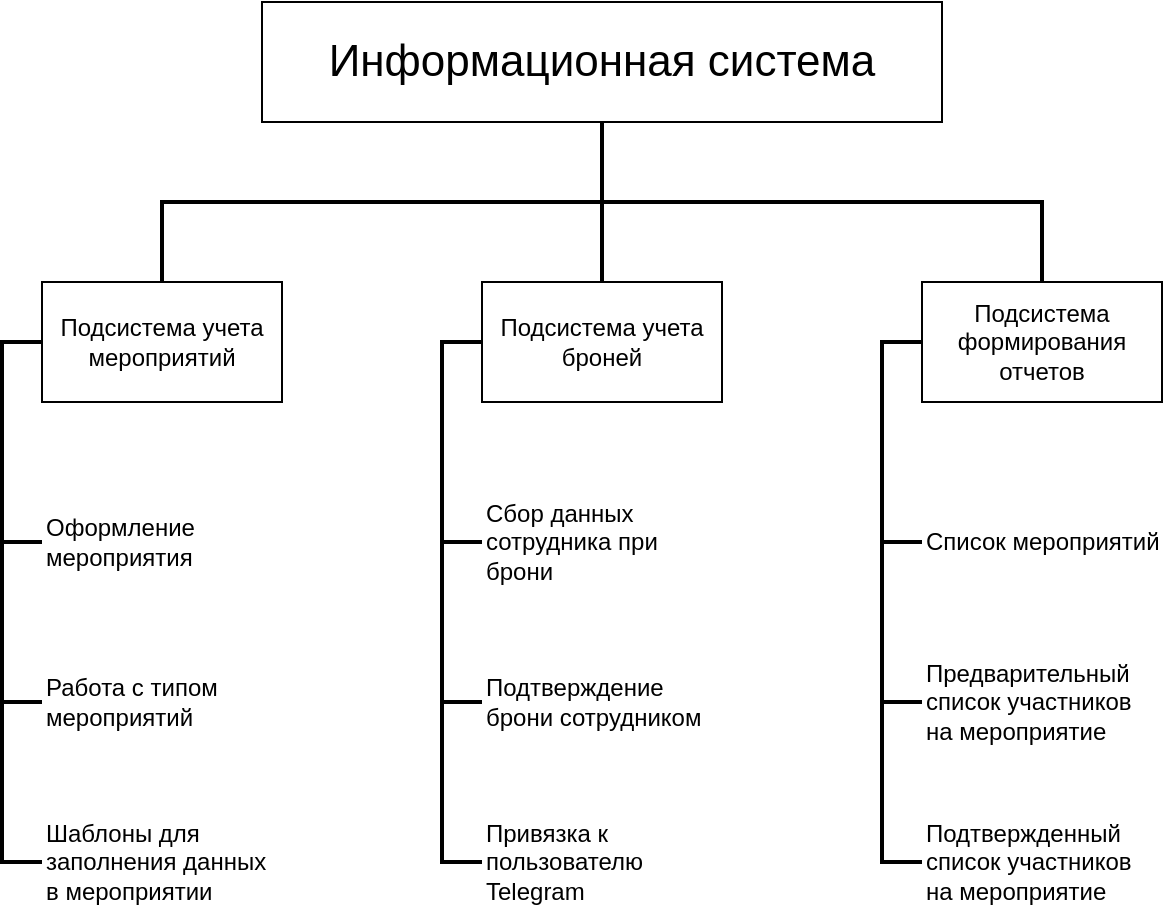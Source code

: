 <mxfile version="21.6.8" type="device">
  <diagram name="Page-1" id="64c3da0e-402f-94eb-ee01-a36477274f13">
    <mxGraphModel dx="1219" dy="722" grid="1" gridSize="10" guides="1" tooltips="1" connect="1" arrows="1" fold="1" page="1" pageScale="1" pageWidth="1169" pageHeight="826" background="none" math="0" shadow="0">
      <root>
        <mxCell id="0" />
        <mxCell id="1" parent="0" />
        <mxCell id="2" value="Информационная система" style="whiteSpace=wrap;rounded=0;shadow=0;strokeColor=default;fontStyle=0;fontSize=22;labelBackgroundColor=none;" parent="1" vertex="1">
          <mxGeometry x="430" y="30" width="340" height="60" as="geometry" />
        </mxCell>
        <mxCell id="43" value="Подсистема учета броней" style="whiteSpace=wrap;rounded=0;strokeColor=default;shadow=0;labelBackgroundColor=none;" parent="1" vertex="1">
          <mxGeometry x="540.0" y="170.0" width="120" height="60" as="geometry" />
        </mxCell>
        <mxCell id="45" value="Сбор данных сотрудника при брони" style="whiteSpace=wrap;rounded=0;strokeColor=none;shadow=0;fontStyle=0;labelBackgroundColor=none;align=left;fillColor=none;" parent="1" vertex="1">
          <mxGeometry x="540.0" y="270.0" width="120" height="60" as="geometry" />
        </mxCell>
        <mxCell id="46" value="Подтверждение брони сотрудником" style="whiteSpace=wrap;rounded=0;strokeColor=none;shadow=0;fontStyle=0;labelBackgroundColor=none;align=left;fillColor=none;" parent="1" vertex="1">
          <mxGeometry x="540.0" y="350.0" width="120" height="60" as="geometry" />
        </mxCell>
        <mxCell id="47" value="Привязка к пользователю Telegram" style="whiteSpace=wrap;rounded=0;strokeColor=none;shadow=0;fontStyle=0;labelBackgroundColor=none;align=left;fillColor=none;" parent="1" vertex="1">
          <mxGeometry x="540.0" y="430.0" width="120" height="60" as="geometry" />
        </mxCell>
        <mxCell id="118" value="" style="edgeStyle=elbowEdgeStyle;elbow=horizontal;rounded=0;fontColor=default;endArrow=none;endFill=0;strokeWidth=2;labelBackgroundColor=none;shadow=0;strokeColor=default;" parent="1" source="43" target="45" edge="1">
          <mxGeometry width="100" height="100" relative="1" as="geometry">
            <mxPoint x="520" y="200.0" as="sourcePoint" />
            <mxPoint x="530.0" y="300" as="targetPoint" />
            <Array as="points">
              <mxPoint x="520" y="250" />
            </Array>
          </mxGeometry>
        </mxCell>
        <mxCell id="119" value="" style="edgeStyle=elbowEdgeStyle;elbow=horizontal;rounded=0;fontColor=default;endArrow=none;endFill=0;strokeWidth=2;labelBackgroundColor=none;shadow=0;strokeColor=default;" parent="1" source="43" target="46" edge="1">
          <mxGeometry width="100" height="100" relative="1" as="geometry">
            <mxPoint x="530" y="200" as="sourcePoint" />
            <mxPoint x="530.0" y="380" as="targetPoint" />
            <Array as="points">
              <mxPoint x="520" y="290" />
            </Array>
          </mxGeometry>
        </mxCell>
        <mxCell id="122" value="" style="edgeStyle=elbowEdgeStyle;elbow=horizontal;rounded=0;fontColor=default;endArrow=none;endFill=0;strokeWidth=2;labelBackgroundColor=none;shadow=0;strokeColor=default;" parent="1" source="43" target="47" edge="1">
          <mxGeometry width="100" height="100" relative="1" as="geometry">
            <mxPoint x="530" y="200" as="sourcePoint" />
            <mxPoint x="530.0" y="460" as="targetPoint" />
            <Array as="points">
              <mxPoint x="520" y="340" />
            </Array>
          </mxGeometry>
        </mxCell>
        <mxCell id="229" value="" style="edgeStyle=elbowEdgeStyle;elbow=vertical;rounded=0;fontColor=default;endArrow=none;endFill=0;strokeWidth=2;labelBackgroundColor=none;shadow=0;strokeColor=default;" parent="1" source="2" target="sAL2I3ah8z5yQ1s5sf8g-231" edge="1">
          <mxGeometry width="100" height="100" relative="1" as="geometry">
            <mxPoint x="540" y="140" as="sourcePoint" />
            <mxPoint x="230" y="170.0" as="targetPoint" />
          </mxGeometry>
        </mxCell>
        <mxCell id="230" value="" style="edgeStyle=elbowEdgeStyle;elbow=vertical;rounded=0;fontColor=default;endArrow=none;endFill=0;strokeWidth=2;labelBackgroundColor=none;shadow=0;strokeColor=default;" parent="1" source="2" target="43" edge="1">
          <mxGeometry width="100" height="100" relative="1" as="geometry">
            <mxPoint x="550" y="150" as="sourcePoint" />
            <mxPoint x="600" y="170.0" as="targetPoint" />
          </mxGeometry>
        </mxCell>
        <mxCell id="231" value="" style="edgeStyle=elbowEdgeStyle;elbow=vertical;rounded=0;fontColor=default;endArrow=none;endFill=0;strokeWidth=2;labelBackgroundColor=none;shadow=0;strokeColor=default;" parent="1" source="2" target="sAL2I3ah8z5yQ1s5sf8g-242" edge="1">
          <mxGeometry width="100" height="100" relative="1" as="geometry">
            <mxPoint x="560" y="160" as="sourcePoint" />
            <mxPoint x="970" y="170.0" as="targetPoint" />
          </mxGeometry>
        </mxCell>
        <mxCell id="sAL2I3ah8z5yQ1s5sf8g-231" value="Подсистема учета мероприятий" style="whiteSpace=wrap;rounded=0;strokeColor=default;shadow=0;labelBackgroundColor=none;" vertex="1" parent="1">
          <mxGeometry x="320.0" y="170.0" width="120" height="60" as="geometry" />
        </mxCell>
        <mxCell id="sAL2I3ah8z5yQ1s5sf8g-232" value="Оформление мероприятия" style="whiteSpace=wrap;rounded=0;strokeColor=none;shadow=0;fontStyle=0;labelBackgroundColor=none;fillColor=none;align=left;" vertex="1" parent="1">
          <mxGeometry x="320.0" y="270.0" width="120" height="60" as="geometry" />
        </mxCell>
        <mxCell id="sAL2I3ah8z5yQ1s5sf8g-233" value="Работа с типом мероприятий" style="whiteSpace=wrap;rounded=0;strokeColor=none;shadow=0;fontStyle=0;labelBackgroundColor=none;align=left;fillColor=none;" vertex="1" parent="1">
          <mxGeometry x="320.0" y="350.0" width="120" height="60" as="geometry" />
        </mxCell>
        <mxCell id="sAL2I3ah8z5yQ1s5sf8g-234" value="Шаблоны для заполнения данных в мероприятии" style="whiteSpace=wrap;rounded=0;strokeColor=none;shadow=0;fontStyle=0;labelBackgroundColor=none;align=left;fillColor=none;" vertex="1" parent="1">
          <mxGeometry x="320.0" y="430.0" width="120" height="60" as="geometry" />
        </mxCell>
        <mxCell id="sAL2I3ah8z5yQ1s5sf8g-237" value="" style="edgeStyle=elbowEdgeStyle;elbow=horizontal;rounded=0;fontColor=default;endArrow=none;endFill=0;strokeWidth=2;labelBackgroundColor=none;shadow=0;strokeColor=default;" edge="1" parent="1" source="sAL2I3ah8z5yQ1s5sf8g-231" target="sAL2I3ah8z5yQ1s5sf8g-232">
          <mxGeometry width="100" height="100" relative="1" as="geometry">
            <mxPoint x="300" y="200.0" as="sourcePoint" />
            <mxPoint x="310.0" y="300" as="targetPoint" />
            <Array as="points">
              <mxPoint x="300" y="250" />
            </Array>
          </mxGeometry>
        </mxCell>
        <mxCell id="sAL2I3ah8z5yQ1s5sf8g-238" value="" style="edgeStyle=elbowEdgeStyle;elbow=horizontal;rounded=0;fontColor=default;endArrow=none;endFill=0;strokeWidth=2;labelBackgroundColor=none;shadow=0;strokeColor=default;" edge="1" parent="1" source="sAL2I3ah8z5yQ1s5sf8g-231" target="sAL2I3ah8z5yQ1s5sf8g-233">
          <mxGeometry width="100" height="100" relative="1" as="geometry">
            <mxPoint x="310" y="200" as="sourcePoint" />
            <mxPoint x="310.0" y="380" as="targetPoint" />
            <Array as="points">
              <mxPoint x="300" y="290" />
            </Array>
          </mxGeometry>
        </mxCell>
        <mxCell id="sAL2I3ah8z5yQ1s5sf8g-241" value="" style="edgeStyle=elbowEdgeStyle;elbow=horizontal;rounded=0;fontColor=default;endArrow=none;endFill=0;strokeWidth=2;labelBackgroundColor=none;shadow=0;strokeColor=default;" edge="1" parent="1" source="sAL2I3ah8z5yQ1s5sf8g-231" target="sAL2I3ah8z5yQ1s5sf8g-234">
          <mxGeometry width="100" height="100" relative="1" as="geometry">
            <mxPoint x="310" y="200" as="sourcePoint" />
            <mxPoint x="310.0" y="460" as="targetPoint" />
            <Array as="points">
              <mxPoint x="300" y="340" />
            </Array>
          </mxGeometry>
        </mxCell>
        <mxCell id="sAL2I3ah8z5yQ1s5sf8g-242" value="Подсистема формирования отчетов" style="whiteSpace=wrap;rounded=0;strokeColor=default;shadow=0;labelBackgroundColor=none;" vertex="1" parent="1">
          <mxGeometry x="760.0" y="170.0" width="120" height="60" as="geometry" />
        </mxCell>
        <mxCell id="sAL2I3ah8z5yQ1s5sf8g-243" value="Список мероприятий" style="whiteSpace=wrap;rounded=0;strokeColor=none;shadow=0;fontStyle=0;labelBackgroundColor=none;align=left;fillColor=none;" vertex="1" parent="1">
          <mxGeometry x="760.0" y="270.0" width="120" height="60" as="geometry" />
        </mxCell>
        <mxCell id="sAL2I3ah8z5yQ1s5sf8g-244" value="Предварительный список участников на мероприятие" style="whiteSpace=wrap;rounded=0;strokeColor=none;shadow=0;fontStyle=0;labelBackgroundColor=none;align=left;fillColor=none;" vertex="1" parent="1">
          <mxGeometry x="760.0" y="350.0" width="120" height="60" as="geometry" />
        </mxCell>
        <mxCell id="sAL2I3ah8z5yQ1s5sf8g-245" value="Подтвержденный список участников на мероприятие" style="whiteSpace=wrap;rounded=0;strokeColor=none;shadow=0;fontStyle=0;labelBackgroundColor=none;align=left;fillColor=none;" vertex="1" parent="1">
          <mxGeometry x="760.0" y="430.0" width="120" height="60" as="geometry" />
        </mxCell>
        <mxCell id="sAL2I3ah8z5yQ1s5sf8g-248" value="" style="edgeStyle=elbowEdgeStyle;elbow=horizontal;rounded=0;fontColor=default;endArrow=none;endFill=0;strokeWidth=2;labelBackgroundColor=none;shadow=0;strokeColor=default;" edge="1" parent="1" source="sAL2I3ah8z5yQ1s5sf8g-242" target="sAL2I3ah8z5yQ1s5sf8g-243">
          <mxGeometry width="100" height="100" relative="1" as="geometry">
            <mxPoint x="740" y="200.0" as="sourcePoint" />
            <mxPoint x="750.0" y="300" as="targetPoint" />
            <Array as="points">
              <mxPoint x="740" y="250" />
            </Array>
          </mxGeometry>
        </mxCell>
        <mxCell id="sAL2I3ah8z5yQ1s5sf8g-249" value="" style="edgeStyle=elbowEdgeStyle;elbow=horizontal;rounded=0;fontColor=default;endArrow=none;endFill=0;strokeWidth=2;labelBackgroundColor=none;shadow=0;strokeColor=default;" edge="1" parent="1" source="sAL2I3ah8z5yQ1s5sf8g-242" target="sAL2I3ah8z5yQ1s5sf8g-244">
          <mxGeometry width="100" height="100" relative="1" as="geometry">
            <mxPoint x="750" y="200" as="sourcePoint" />
            <mxPoint x="750.0" y="380" as="targetPoint" />
            <Array as="points">
              <mxPoint x="740" y="290" />
            </Array>
          </mxGeometry>
        </mxCell>
        <mxCell id="sAL2I3ah8z5yQ1s5sf8g-252" value="" style="edgeStyle=elbowEdgeStyle;elbow=horizontal;rounded=0;fontColor=default;endArrow=none;endFill=0;strokeWidth=2;labelBackgroundColor=none;shadow=0;strokeColor=default;" edge="1" parent="1" source="sAL2I3ah8z5yQ1s5sf8g-242" target="sAL2I3ah8z5yQ1s5sf8g-245">
          <mxGeometry width="100" height="100" relative="1" as="geometry">
            <mxPoint x="750" y="200" as="sourcePoint" />
            <mxPoint x="750.0" y="460" as="targetPoint" />
            <Array as="points">
              <mxPoint x="740" y="340" />
            </Array>
          </mxGeometry>
        </mxCell>
      </root>
    </mxGraphModel>
  </diagram>
</mxfile>
